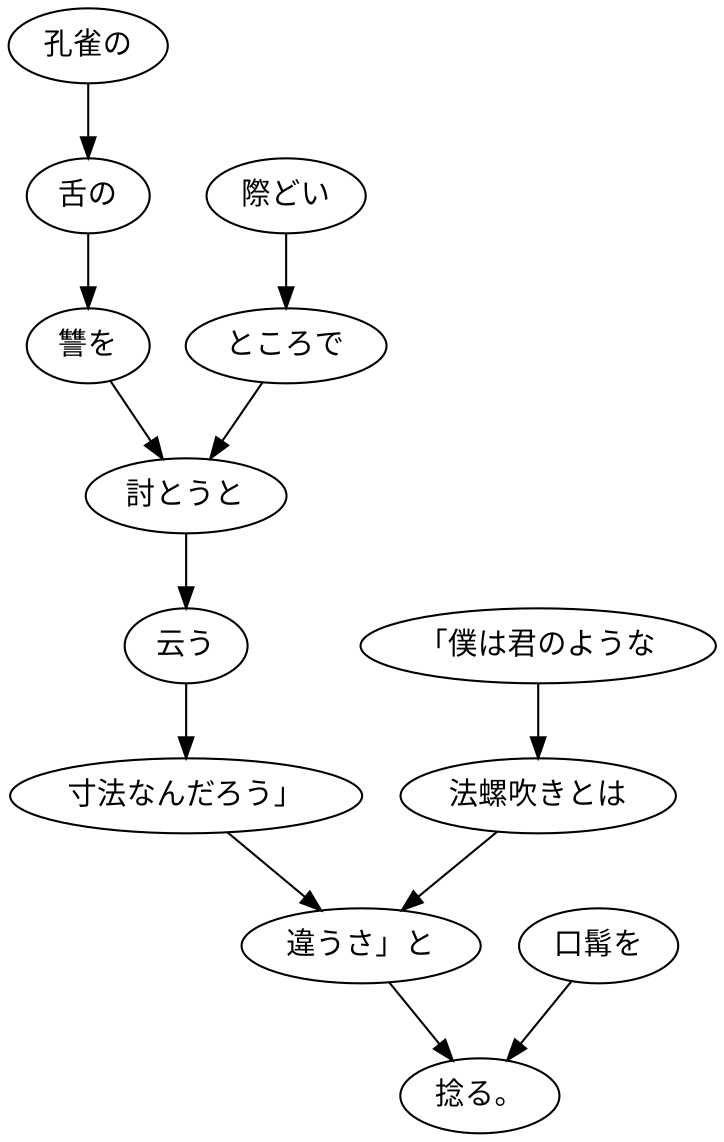 digraph graph966 {
	node0 [label="孔雀の"];
	node1 [label="舌の"];
	node2 [label="讐を"];
	node3 [label="際どい"];
	node4 [label="ところで"];
	node5 [label="討とうと"];
	node6 [label="云う"];
	node7 [label="寸法なんだろう」"];
	node8 [label="「僕は君のような"];
	node9 [label="法螺吹きとは"];
	node10 [label="違うさ」と"];
	node11 [label="口髯を"];
	node12 [label="捻る。"];
	node0 -> node1;
	node1 -> node2;
	node2 -> node5;
	node3 -> node4;
	node4 -> node5;
	node5 -> node6;
	node6 -> node7;
	node7 -> node10;
	node8 -> node9;
	node9 -> node10;
	node10 -> node12;
	node11 -> node12;
}
